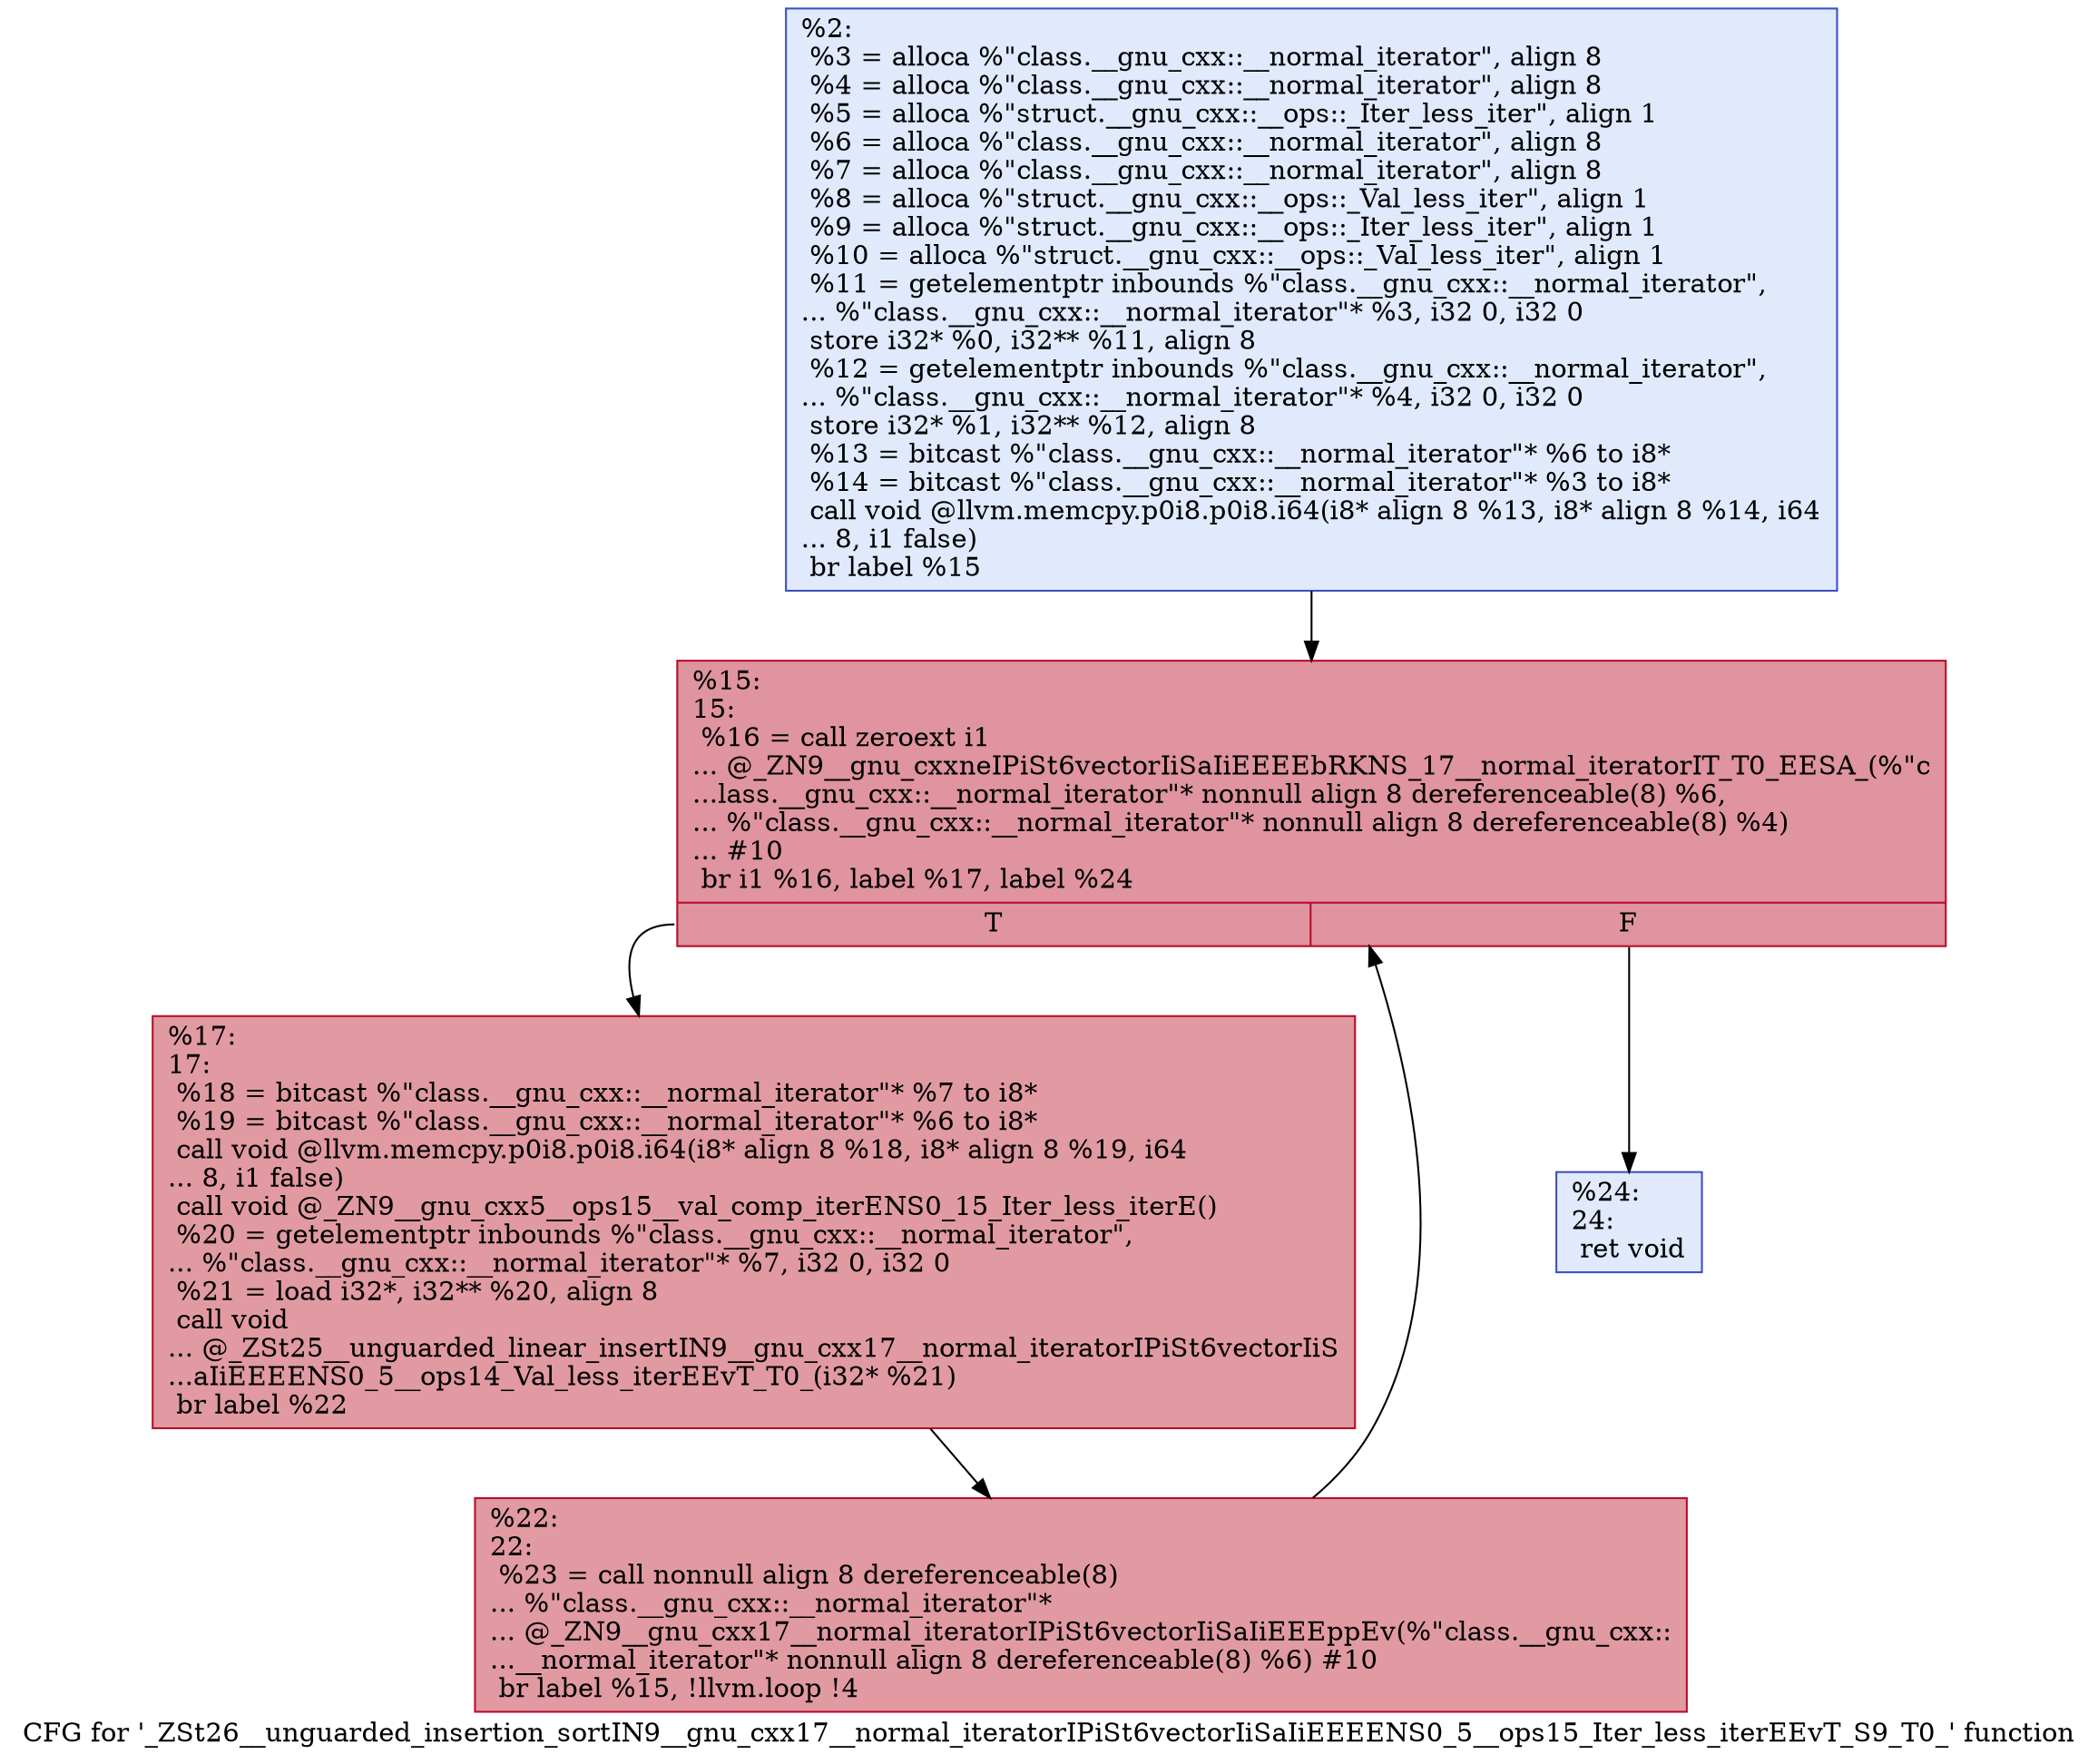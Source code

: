 digraph "CFG for '_ZSt26__unguarded_insertion_sortIN9__gnu_cxx17__normal_iteratorIPiSt6vectorIiSaIiEEEENS0_5__ops15_Iter_less_iterEEvT_S9_T0_' function" {
	label="CFG for '_ZSt26__unguarded_insertion_sortIN9__gnu_cxx17__normal_iteratorIPiSt6vectorIiSaIiEEEENS0_5__ops15_Iter_less_iterEEvT_S9_T0_' function";

	Node0x558bbab4c720 [shape=record,color="#3d50c3ff", style=filled, fillcolor="#b9d0f970",label="{%2:\l  %3 = alloca %\"class.__gnu_cxx::__normal_iterator\", align 8\l  %4 = alloca %\"class.__gnu_cxx::__normal_iterator\", align 8\l  %5 = alloca %\"struct.__gnu_cxx::__ops::_Iter_less_iter\", align 1\l  %6 = alloca %\"class.__gnu_cxx::__normal_iterator\", align 8\l  %7 = alloca %\"class.__gnu_cxx::__normal_iterator\", align 8\l  %8 = alloca %\"struct.__gnu_cxx::__ops::_Val_less_iter\", align 1\l  %9 = alloca %\"struct.__gnu_cxx::__ops::_Iter_less_iter\", align 1\l  %10 = alloca %\"struct.__gnu_cxx::__ops::_Val_less_iter\", align 1\l  %11 = getelementptr inbounds %\"class.__gnu_cxx::__normal_iterator\",\l... %\"class.__gnu_cxx::__normal_iterator\"* %3, i32 0, i32 0\l  store i32* %0, i32** %11, align 8\l  %12 = getelementptr inbounds %\"class.__gnu_cxx::__normal_iterator\",\l... %\"class.__gnu_cxx::__normal_iterator\"* %4, i32 0, i32 0\l  store i32* %1, i32** %12, align 8\l  %13 = bitcast %\"class.__gnu_cxx::__normal_iterator\"* %6 to i8*\l  %14 = bitcast %\"class.__gnu_cxx::__normal_iterator\"* %3 to i8*\l  call void @llvm.memcpy.p0i8.p0i8.i64(i8* align 8 %13, i8* align 8 %14, i64\l... 8, i1 false)\l  br label %15\l}"];
	Node0x558bbab4c720 -> Node0x558bbab4ced0;
	Node0x558bbab4ced0 [shape=record,color="#b70d28ff", style=filled, fillcolor="#b70d2870",label="{%15:\l15:                                               \l  %16 = call zeroext i1\l... @_ZN9__gnu_cxxneIPiSt6vectorIiSaIiEEEEbRKNS_17__normal_iteratorIT_T0_EESA_(%\"c\l...lass.__gnu_cxx::__normal_iterator\"* nonnull align 8 dereferenceable(8) %6,\l... %\"class.__gnu_cxx::__normal_iterator\"* nonnull align 8 dereferenceable(8) %4)\l... #10\l  br i1 %16, label %17, label %24\l|{<s0>T|<s1>F}}"];
	Node0x558bbab4ced0:s0 -> Node0x558bbab4d180;
	Node0x558bbab4ced0:s1 -> Node0x558bbab4d1d0;
	Node0x558bbab4d180 [shape=record,color="#b70d28ff", style=filled, fillcolor="#bb1b2c70",label="{%17:\l17:                                               \l  %18 = bitcast %\"class.__gnu_cxx::__normal_iterator\"* %7 to i8*\l  %19 = bitcast %\"class.__gnu_cxx::__normal_iterator\"* %6 to i8*\l  call void @llvm.memcpy.p0i8.p0i8.i64(i8* align 8 %18, i8* align 8 %19, i64\l... 8, i1 false)\l  call void @_ZN9__gnu_cxx5__ops15__val_comp_iterENS0_15_Iter_less_iterE()\l  %20 = getelementptr inbounds %\"class.__gnu_cxx::__normal_iterator\",\l... %\"class.__gnu_cxx::__normal_iterator\"* %7, i32 0, i32 0\l  %21 = load i32*, i32** %20, align 8\l  call void\l... @_ZSt25__unguarded_linear_insertIN9__gnu_cxx17__normal_iteratorIPiSt6vectorIiS\l...aIiEEEENS0_5__ops14_Val_less_iterEEvT_T0_(i32* %21)\l  br label %22\l}"];
	Node0x558bbab4d180 -> Node0x558bbab4d8f0;
	Node0x558bbab4d8f0 [shape=record,color="#b70d28ff", style=filled, fillcolor="#bb1b2c70",label="{%22:\l22:                                               \l  %23 = call nonnull align 8 dereferenceable(8)\l... %\"class.__gnu_cxx::__normal_iterator\"*\l... @_ZN9__gnu_cxx17__normal_iteratorIPiSt6vectorIiSaIiEEEppEv(%\"class.__gnu_cxx::\l...__normal_iterator\"* nonnull align 8 dereferenceable(8) %6) #10\l  br label %15, !llvm.loop !4\l}"];
	Node0x558bbab4d8f0 -> Node0x558bbab4ced0;
	Node0x558bbab4d1d0 [shape=record,color="#3d50c3ff", style=filled, fillcolor="#b9d0f970",label="{%24:\l24:                                               \l  ret void\l}"];
}
